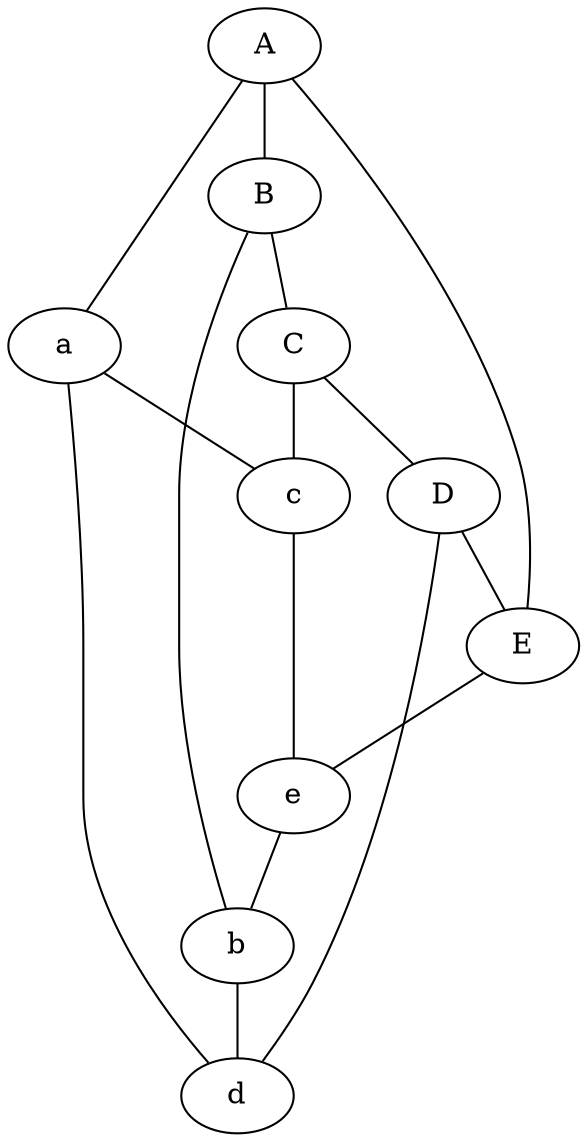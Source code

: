 graph "Petersen" {
start = 23; edge [len = 2]
  "A" -- "B";
  "A" -- "E";
  "A" -- "a"[len = 1];
  "A" ;
  "B" -- "C";
  "B" -- "b"[len = 1];
  "B" ;
  "C" -- "D";
  "C" -- "c"[len = 1];
  "C" ;
  "D" -- "E";
  "D" -- "d"[len = 1];
  "D" ;
  "E" -- "e"[len = 1];
  "E" ;
  "a" -- "c";
  "a" -- "d";
  "a" ;
  "c" -- "e";
  "c" ;
  "e" -- "b";
  "e" ;
  "b" -- "d";
  "b" ;
  "d" ;
}
